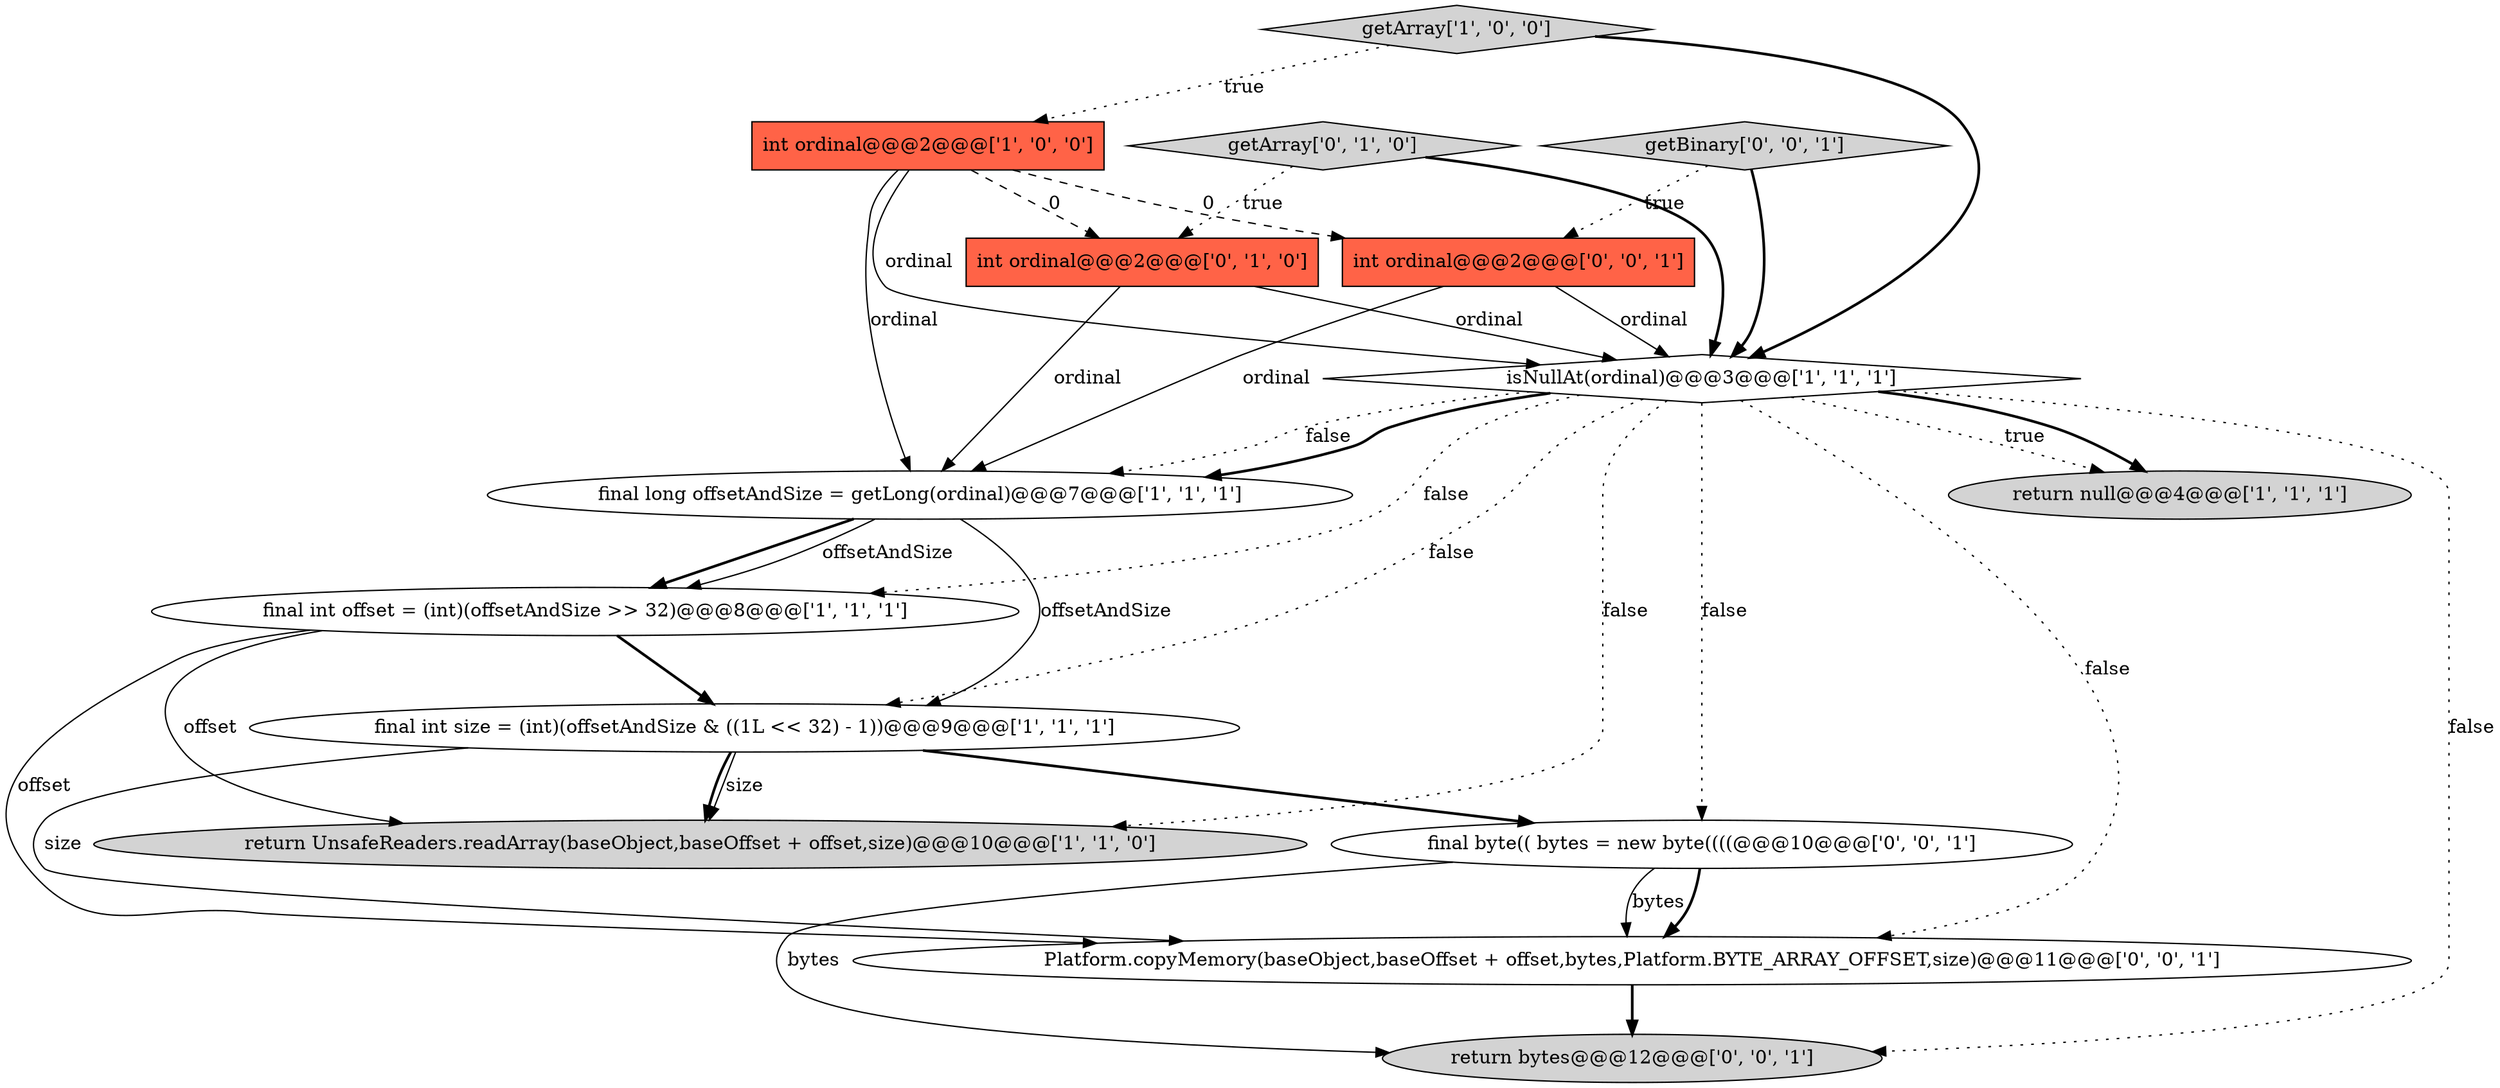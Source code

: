 digraph {
9 [style = filled, label = "int ordinal@@@2@@@['0', '1', '0']", fillcolor = tomato, shape = box image = "AAA1AAABBB2BBB"];
10 [style = filled, label = "Platform.copyMemory(baseObject,baseOffset + offset,bytes,Platform.BYTE_ARRAY_OFFSET,size)@@@11@@@['0', '0', '1']", fillcolor = white, shape = ellipse image = "AAA0AAABBB3BBB"];
4 [style = filled, label = "final int offset = (int)(offsetAndSize >> 32)@@@8@@@['1', '1', '1']", fillcolor = white, shape = ellipse image = "AAA0AAABBB1BBB"];
11 [style = filled, label = "final byte(( bytes = new byte((((@@@10@@@['0', '0', '1']", fillcolor = white, shape = ellipse image = "AAA0AAABBB3BBB"];
6 [style = filled, label = "return null@@@4@@@['1', '1', '1']", fillcolor = lightgray, shape = ellipse image = "AAA0AAABBB1BBB"];
3 [style = filled, label = "int ordinal@@@2@@@['1', '0', '0']", fillcolor = tomato, shape = box image = "AAA1AAABBB1BBB"];
5 [style = filled, label = "isNullAt(ordinal)@@@3@@@['1', '1', '1']", fillcolor = white, shape = diamond image = "AAA0AAABBB1BBB"];
13 [style = filled, label = "return bytes@@@12@@@['0', '0', '1']", fillcolor = lightgray, shape = ellipse image = "AAA0AAABBB3BBB"];
8 [style = filled, label = "getArray['0', '1', '0']", fillcolor = lightgray, shape = diamond image = "AAA0AAABBB2BBB"];
2 [style = filled, label = "final long offsetAndSize = getLong(ordinal)@@@7@@@['1', '1', '1']", fillcolor = white, shape = ellipse image = "AAA0AAABBB1BBB"];
7 [style = filled, label = "final int size = (int)(offsetAndSize & ((1L << 32) - 1))@@@9@@@['1', '1', '1']", fillcolor = white, shape = ellipse image = "AAA0AAABBB1BBB"];
1 [style = filled, label = "return UnsafeReaders.readArray(baseObject,baseOffset + offset,size)@@@10@@@['1', '1', '0']", fillcolor = lightgray, shape = ellipse image = "AAA0AAABBB1BBB"];
0 [style = filled, label = "getArray['1', '0', '0']", fillcolor = lightgray, shape = diamond image = "AAA0AAABBB1BBB"];
12 [style = filled, label = "int ordinal@@@2@@@['0', '0', '1']", fillcolor = tomato, shape = box image = "AAA0AAABBB3BBB"];
14 [style = filled, label = "getBinary['0', '0', '1']", fillcolor = lightgray, shape = diamond image = "AAA0AAABBB3BBB"];
12->5 [style = solid, label="ordinal"];
12->2 [style = solid, label="ordinal"];
7->11 [style = bold, label=""];
7->1 [style = bold, label=""];
14->12 [style = dotted, label="true"];
7->10 [style = solid, label="size"];
5->7 [style = dotted, label="false"];
5->11 [style = dotted, label="false"];
5->6 [style = dotted, label="true"];
5->10 [style = dotted, label="false"];
11->10 [style = solid, label="bytes"];
5->1 [style = dotted, label="false"];
2->4 [style = bold, label=""];
7->1 [style = solid, label="size"];
4->10 [style = solid, label="offset"];
4->7 [style = bold, label=""];
11->13 [style = solid, label="bytes"];
4->1 [style = solid, label="offset"];
2->4 [style = solid, label="offsetAndSize"];
5->2 [style = dotted, label="false"];
5->2 [style = bold, label=""];
5->13 [style = dotted, label="false"];
3->12 [style = dashed, label="0"];
5->6 [style = bold, label=""];
8->5 [style = bold, label=""];
10->13 [style = bold, label=""];
3->9 [style = dashed, label="0"];
2->7 [style = solid, label="offsetAndSize"];
11->10 [style = bold, label=""];
3->2 [style = solid, label="ordinal"];
9->5 [style = solid, label="ordinal"];
9->2 [style = solid, label="ordinal"];
0->3 [style = dotted, label="true"];
8->9 [style = dotted, label="true"];
3->5 [style = solid, label="ordinal"];
0->5 [style = bold, label=""];
14->5 [style = bold, label=""];
5->4 [style = dotted, label="false"];
}

